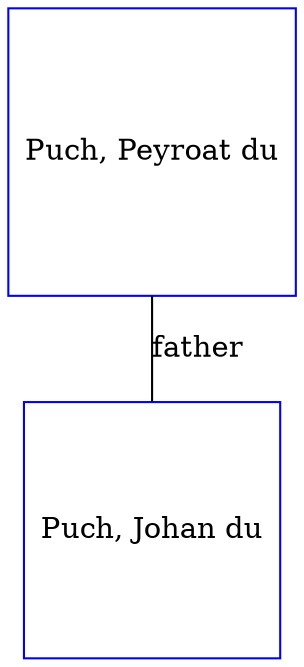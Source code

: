 digraph D {
    edge [dir=none];    node [shape=box];    "017610"   [label="Puch, Peyroat du", shape=box, regular=1, color="blue"] ;
"017615"   [label="Puch, Johan du", shape=box, regular=1, color="blue"] ;
017610->017615 [label="father",arrowsize=0.0]; 
}